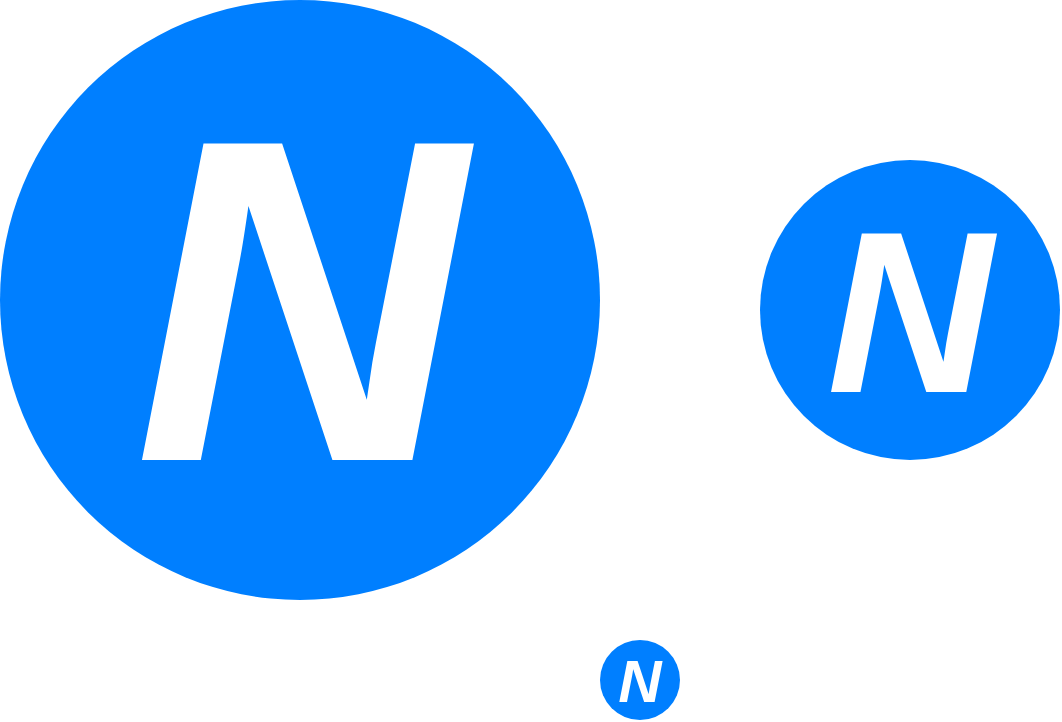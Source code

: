 <mxfile version="13.6.6" type="github">
  <diagram id="KAdQ4zuXOhQmlQB0jqn_" name="Page-1">
    <mxGraphModel dx="1422" dy="738" grid="1" gridSize="10" guides="1" tooltips="1" connect="1" arrows="1" fold="1" page="1" pageScale="1" pageWidth="827" pageHeight="1169" math="0" shadow="0">
      <root>
        <mxCell id="0" />
        <mxCell id="1" parent="0" />
        <mxCell id="qkEaT89xuoA2V17u_yvj-1" value="&lt;b style=&quot;font-size: 230px;&quot;&gt;&lt;font color=&quot;#ffffff&quot; style=&quot;font-size: 230px;&quot;&gt;N&lt;/font&gt;&lt;/b&gt;" style="ellipse;whiteSpace=wrap;html=1;aspect=fixed;strokeColor=none;fillColor=#007FFF;fontSize=230;fontStyle=2;verticalAlign=middle;align=center;" parent="1" vertex="1">
          <mxGeometry x="60" y="40" width="300" height="300" as="geometry" />
        </mxCell>
        <mxCell id="WJQeXLOzecwXVlfChh9k-1" value="&lt;b style=&quot;font-size: 115px;&quot;&gt;&lt;font color=&quot;#ffffff&quot; style=&quot;font-size: 115px;&quot;&gt;N&lt;/font&gt;&lt;/b&gt;" style="ellipse;whiteSpace=wrap;html=1;aspect=fixed;strokeColor=none;fillColor=#007FFF;fontSize=115;fontStyle=2;verticalAlign=middle;align=center;" parent="1" vertex="1">
          <mxGeometry x="440" y="120" width="150" height="150" as="geometry" />
        </mxCell>
        <mxCell id="p7iKvDvBNddSpFgeZmka-1" value="&lt;b style=&quot;font-size: 30px;&quot;&gt;&lt;font color=&quot;#ffffff&quot; style=&quot;font-size: 30px;&quot;&gt;N&lt;/font&gt;&lt;/b&gt;" style="ellipse;whiteSpace=wrap;html=1;aspect=fixed;strokeColor=none;fillColor=#007FFF;fontSize=30;fontStyle=2;verticalAlign=middle;align=center;" parent="1" vertex="1">
          <mxGeometry x="360" y="360" width="40" height="40" as="geometry" />
        </mxCell>
      </root>
    </mxGraphModel>
  </diagram>
</mxfile>
